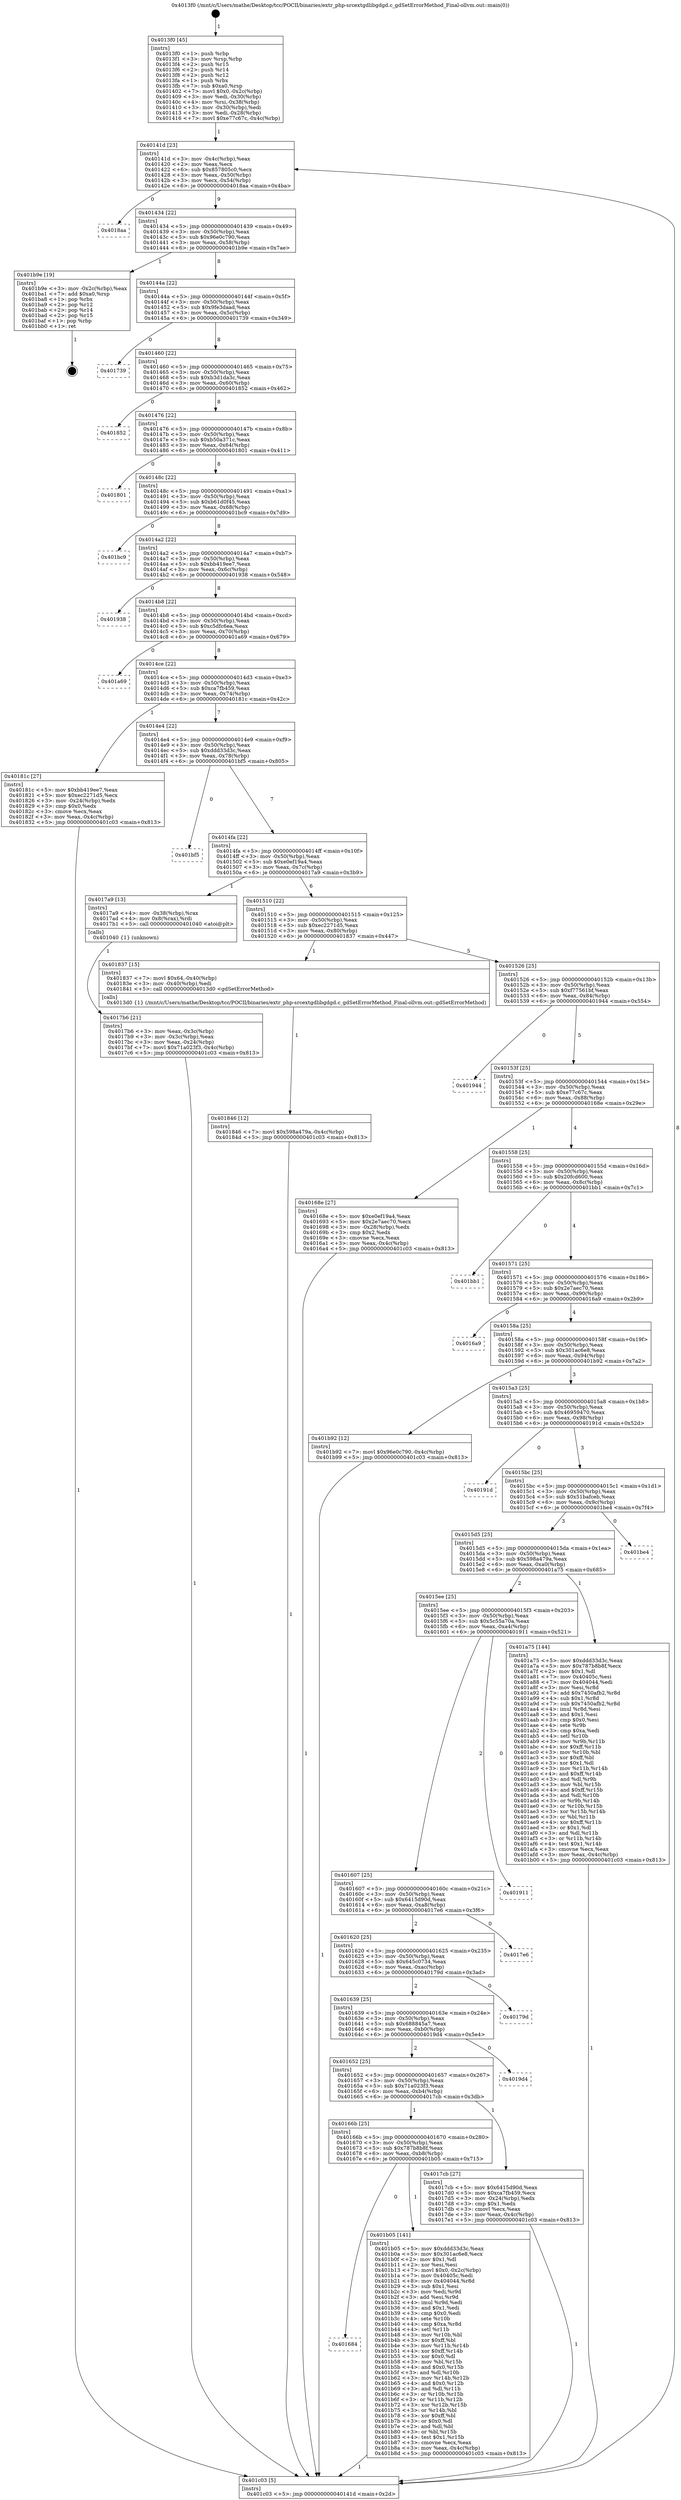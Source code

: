 digraph "0x4013f0" {
  label = "0x4013f0 (/mnt/c/Users/mathe/Desktop/tcc/POCII/binaries/extr_php-srcextgdlibgdgd.c_gdSetErrorMethod_Final-ollvm.out::main(0))"
  labelloc = "t"
  node[shape=record]

  Entry [label="",width=0.3,height=0.3,shape=circle,fillcolor=black,style=filled]
  "0x40141d" [label="{
     0x40141d [23]\l
     | [instrs]\l
     &nbsp;&nbsp;0x40141d \<+3\>: mov -0x4c(%rbp),%eax\l
     &nbsp;&nbsp;0x401420 \<+2\>: mov %eax,%ecx\l
     &nbsp;&nbsp;0x401422 \<+6\>: sub $0x857805c0,%ecx\l
     &nbsp;&nbsp;0x401428 \<+3\>: mov %eax,-0x50(%rbp)\l
     &nbsp;&nbsp;0x40142b \<+3\>: mov %ecx,-0x54(%rbp)\l
     &nbsp;&nbsp;0x40142e \<+6\>: je 00000000004018aa \<main+0x4ba\>\l
  }"]
  "0x4018aa" [label="{
     0x4018aa\l
  }", style=dashed]
  "0x401434" [label="{
     0x401434 [22]\l
     | [instrs]\l
     &nbsp;&nbsp;0x401434 \<+5\>: jmp 0000000000401439 \<main+0x49\>\l
     &nbsp;&nbsp;0x401439 \<+3\>: mov -0x50(%rbp),%eax\l
     &nbsp;&nbsp;0x40143c \<+5\>: sub $0x96e0c790,%eax\l
     &nbsp;&nbsp;0x401441 \<+3\>: mov %eax,-0x58(%rbp)\l
     &nbsp;&nbsp;0x401444 \<+6\>: je 0000000000401b9e \<main+0x7ae\>\l
  }"]
  Exit [label="",width=0.3,height=0.3,shape=circle,fillcolor=black,style=filled,peripheries=2]
  "0x401b9e" [label="{
     0x401b9e [19]\l
     | [instrs]\l
     &nbsp;&nbsp;0x401b9e \<+3\>: mov -0x2c(%rbp),%eax\l
     &nbsp;&nbsp;0x401ba1 \<+7\>: add $0xa0,%rsp\l
     &nbsp;&nbsp;0x401ba8 \<+1\>: pop %rbx\l
     &nbsp;&nbsp;0x401ba9 \<+2\>: pop %r12\l
     &nbsp;&nbsp;0x401bab \<+2\>: pop %r14\l
     &nbsp;&nbsp;0x401bad \<+2\>: pop %r15\l
     &nbsp;&nbsp;0x401baf \<+1\>: pop %rbp\l
     &nbsp;&nbsp;0x401bb0 \<+1\>: ret\l
  }"]
  "0x40144a" [label="{
     0x40144a [22]\l
     | [instrs]\l
     &nbsp;&nbsp;0x40144a \<+5\>: jmp 000000000040144f \<main+0x5f\>\l
     &nbsp;&nbsp;0x40144f \<+3\>: mov -0x50(%rbp),%eax\l
     &nbsp;&nbsp;0x401452 \<+5\>: sub $0x9fe3daad,%eax\l
     &nbsp;&nbsp;0x401457 \<+3\>: mov %eax,-0x5c(%rbp)\l
     &nbsp;&nbsp;0x40145a \<+6\>: je 0000000000401739 \<main+0x349\>\l
  }"]
  "0x401684" [label="{
     0x401684\l
  }", style=dashed]
  "0x401739" [label="{
     0x401739\l
  }", style=dashed]
  "0x401460" [label="{
     0x401460 [22]\l
     | [instrs]\l
     &nbsp;&nbsp;0x401460 \<+5\>: jmp 0000000000401465 \<main+0x75\>\l
     &nbsp;&nbsp;0x401465 \<+3\>: mov -0x50(%rbp),%eax\l
     &nbsp;&nbsp;0x401468 \<+5\>: sub $0xb3d1da3c,%eax\l
     &nbsp;&nbsp;0x40146d \<+3\>: mov %eax,-0x60(%rbp)\l
     &nbsp;&nbsp;0x401470 \<+6\>: je 0000000000401852 \<main+0x462\>\l
  }"]
  "0x401b05" [label="{
     0x401b05 [141]\l
     | [instrs]\l
     &nbsp;&nbsp;0x401b05 \<+5\>: mov $0xddd33d3c,%eax\l
     &nbsp;&nbsp;0x401b0a \<+5\>: mov $0x301ac6e8,%ecx\l
     &nbsp;&nbsp;0x401b0f \<+2\>: mov $0x1,%dl\l
     &nbsp;&nbsp;0x401b11 \<+2\>: xor %esi,%esi\l
     &nbsp;&nbsp;0x401b13 \<+7\>: movl $0x0,-0x2c(%rbp)\l
     &nbsp;&nbsp;0x401b1a \<+7\>: mov 0x40405c,%edi\l
     &nbsp;&nbsp;0x401b21 \<+8\>: mov 0x404044,%r8d\l
     &nbsp;&nbsp;0x401b29 \<+3\>: sub $0x1,%esi\l
     &nbsp;&nbsp;0x401b2c \<+3\>: mov %edi,%r9d\l
     &nbsp;&nbsp;0x401b2f \<+3\>: add %esi,%r9d\l
     &nbsp;&nbsp;0x401b32 \<+4\>: imul %r9d,%edi\l
     &nbsp;&nbsp;0x401b36 \<+3\>: and $0x1,%edi\l
     &nbsp;&nbsp;0x401b39 \<+3\>: cmp $0x0,%edi\l
     &nbsp;&nbsp;0x401b3c \<+4\>: sete %r10b\l
     &nbsp;&nbsp;0x401b40 \<+4\>: cmp $0xa,%r8d\l
     &nbsp;&nbsp;0x401b44 \<+4\>: setl %r11b\l
     &nbsp;&nbsp;0x401b48 \<+3\>: mov %r10b,%bl\l
     &nbsp;&nbsp;0x401b4b \<+3\>: xor $0xff,%bl\l
     &nbsp;&nbsp;0x401b4e \<+3\>: mov %r11b,%r14b\l
     &nbsp;&nbsp;0x401b51 \<+4\>: xor $0xff,%r14b\l
     &nbsp;&nbsp;0x401b55 \<+3\>: xor $0x0,%dl\l
     &nbsp;&nbsp;0x401b58 \<+3\>: mov %bl,%r15b\l
     &nbsp;&nbsp;0x401b5b \<+4\>: and $0x0,%r15b\l
     &nbsp;&nbsp;0x401b5f \<+3\>: and %dl,%r10b\l
     &nbsp;&nbsp;0x401b62 \<+3\>: mov %r14b,%r12b\l
     &nbsp;&nbsp;0x401b65 \<+4\>: and $0x0,%r12b\l
     &nbsp;&nbsp;0x401b69 \<+3\>: and %dl,%r11b\l
     &nbsp;&nbsp;0x401b6c \<+3\>: or %r10b,%r15b\l
     &nbsp;&nbsp;0x401b6f \<+3\>: or %r11b,%r12b\l
     &nbsp;&nbsp;0x401b72 \<+3\>: xor %r12b,%r15b\l
     &nbsp;&nbsp;0x401b75 \<+3\>: or %r14b,%bl\l
     &nbsp;&nbsp;0x401b78 \<+3\>: xor $0xff,%bl\l
     &nbsp;&nbsp;0x401b7b \<+3\>: or $0x0,%dl\l
     &nbsp;&nbsp;0x401b7e \<+2\>: and %dl,%bl\l
     &nbsp;&nbsp;0x401b80 \<+3\>: or %bl,%r15b\l
     &nbsp;&nbsp;0x401b83 \<+4\>: test $0x1,%r15b\l
     &nbsp;&nbsp;0x401b87 \<+3\>: cmovne %ecx,%eax\l
     &nbsp;&nbsp;0x401b8a \<+3\>: mov %eax,-0x4c(%rbp)\l
     &nbsp;&nbsp;0x401b8d \<+5\>: jmp 0000000000401c03 \<main+0x813\>\l
  }"]
  "0x401852" [label="{
     0x401852\l
  }", style=dashed]
  "0x401476" [label="{
     0x401476 [22]\l
     | [instrs]\l
     &nbsp;&nbsp;0x401476 \<+5\>: jmp 000000000040147b \<main+0x8b\>\l
     &nbsp;&nbsp;0x40147b \<+3\>: mov -0x50(%rbp),%eax\l
     &nbsp;&nbsp;0x40147e \<+5\>: sub $0xb50a371c,%eax\l
     &nbsp;&nbsp;0x401483 \<+3\>: mov %eax,-0x64(%rbp)\l
     &nbsp;&nbsp;0x401486 \<+6\>: je 0000000000401801 \<main+0x411\>\l
  }"]
  "0x401846" [label="{
     0x401846 [12]\l
     | [instrs]\l
     &nbsp;&nbsp;0x401846 \<+7\>: movl $0x598a479a,-0x4c(%rbp)\l
     &nbsp;&nbsp;0x40184d \<+5\>: jmp 0000000000401c03 \<main+0x813\>\l
  }"]
  "0x401801" [label="{
     0x401801\l
  }", style=dashed]
  "0x40148c" [label="{
     0x40148c [22]\l
     | [instrs]\l
     &nbsp;&nbsp;0x40148c \<+5\>: jmp 0000000000401491 \<main+0xa1\>\l
     &nbsp;&nbsp;0x401491 \<+3\>: mov -0x50(%rbp),%eax\l
     &nbsp;&nbsp;0x401494 \<+5\>: sub $0xb61d0f45,%eax\l
     &nbsp;&nbsp;0x401499 \<+3\>: mov %eax,-0x68(%rbp)\l
     &nbsp;&nbsp;0x40149c \<+6\>: je 0000000000401bc9 \<main+0x7d9\>\l
  }"]
  "0x40166b" [label="{
     0x40166b [25]\l
     | [instrs]\l
     &nbsp;&nbsp;0x40166b \<+5\>: jmp 0000000000401670 \<main+0x280\>\l
     &nbsp;&nbsp;0x401670 \<+3\>: mov -0x50(%rbp),%eax\l
     &nbsp;&nbsp;0x401673 \<+5\>: sub $0x787b8b8f,%eax\l
     &nbsp;&nbsp;0x401678 \<+6\>: mov %eax,-0xb8(%rbp)\l
     &nbsp;&nbsp;0x40167e \<+6\>: je 0000000000401b05 \<main+0x715\>\l
  }"]
  "0x401bc9" [label="{
     0x401bc9\l
  }", style=dashed]
  "0x4014a2" [label="{
     0x4014a2 [22]\l
     | [instrs]\l
     &nbsp;&nbsp;0x4014a2 \<+5\>: jmp 00000000004014a7 \<main+0xb7\>\l
     &nbsp;&nbsp;0x4014a7 \<+3\>: mov -0x50(%rbp),%eax\l
     &nbsp;&nbsp;0x4014aa \<+5\>: sub $0xbb419ee7,%eax\l
     &nbsp;&nbsp;0x4014af \<+3\>: mov %eax,-0x6c(%rbp)\l
     &nbsp;&nbsp;0x4014b2 \<+6\>: je 0000000000401938 \<main+0x548\>\l
  }"]
  "0x4017cb" [label="{
     0x4017cb [27]\l
     | [instrs]\l
     &nbsp;&nbsp;0x4017cb \<+5\>: mov $0x6415d90d,%eax\l
     &nbsp;&nbsp;0x4017d0 \<+5\>: mov $0xca7fb459,%ecx\l
     &nbsp;&nbsp;0x4017d5 \<+3\>: mov -0x24(%rbp),%edx\l
     &nbsp;&nbsp;0x4017d8 \<+3\>: cmp $0x1,%edx\l
     &nbsp;&nbsp;0x4017db \<+3\>: cmovl %ecx,%eax\l
     &nbsp;&nbsp;0x4017de \<+3\>: mov %eax,-0x4c(%rbp)\l
     &nbsp;&nbsp;0x4017e1 \<+5\>: jmp 0000000000401c03 \<main+0x813\>\l
  }"]
  "0x401938" [label="{
     0x401938\l
  }", style=dashed]
  "0x4014b8" [label="{
     0x4014b8 [22]\l
     | [instrs]\l
     &nbsp;&nbsp;0x4014b8 \<+5\>: jmp 00000000004014bd \<main+0xcd\>\l
     &nbsp;&nbsp;0x4014bd \<+3\>: mov -0x50(%rbp),%eax\l
     &nbsp;&nbsp;0x4014c0 \<+5\>: sub $0xc5dfc6ea,%eax\l
     &nbsp;&nbsp;0x4014c5 \<+3\>: mov %eax,-0x70(%rbp)\l
     &nbsp;&nbsp;0x4014c8 \<+6\>: je 0000000000401a69 \<main+0x679\>\l
  }"]
  "0x401652" [label="{
     0x401652 [25]\l
     | [instrs]\l
     &nbsp;&nbsp;0x401652 \<+5\>: jmp 0000000000401657 \<main+0x267\>\l
     &nbsp;&nbsp;0x401657 \<+3\>: mov -0x50(%rbp),%eax\l
     &nbsp;&nbsp;0x40165a \<+5\>: sub $0x71a023f3,%eax\l
     &nbsp;&nbsp;0x40165f \<+6\>: mov %eax,-0xb4(%rbp)\l
     &nbsp;&nbsp;0x401665 \<+6\>: je 00000000004017cb \<main+0x3db\>\l
  }"]
  "0x401a69" [label="{
     0x401a69\l
  }", style=dashed]
  "0x4014ce" [label="{
     0x4014ce [22]\l
     | [instrs]\l
     &nbsp;&nbsp;0x4014ce \<+5\>: jmp 00000000004014d3 \<main+0xe3\>\l
     &nbsp;&nbsp;0x4014d3 \<+3\>: mov -0x50(%rbp),%eax\l
     &nbsp;&nbsp;0x4014d6 \<+5\>: sub $0xca7fb459,%eax\l
     &nbsp;&nbsp;0x4014db \<+3\>: mov %eax,-0x74(%rbp)\l
     &nbsp;&nbsp;0x4014de \<+6\>: je 000000000040181c \<main+0x42c\>\l
  }"]
  "0x4019d4" [label="{
     0x4019d4\l
  }", style=dashed]
  "0x40181c" [label="{
     0x40181c [27]\l
     | [instrs]\l
     &nbsp;&nbsp;0x40181c \<+5\>: mov $0xbb419ee7,%eax\l
     &nbsp;&nbsp;0x401821 \<+5\>: mov $0xec2271d5,%ecx\l
     &nbsp;&nbsp;0x401826 \<+3\>: mov -0x24(%rbp),%edx\l
     &nbsp;&nbsp;0x401829 \<+3\>: cmp $0x0,%edx\l
     &nbsp;&nbsp;0x40182c \<+3\>: cmove %ecx,%eax\l
     &nbsp;&nbsp;0x40182f \<+3\>: mov %eax,-0x4c(%rbp)\l
     &nbsp;&nbsp;0x401832 \<+5\>: jmp 0000000000401c03 \<main+0x813\>\l
  }"]
  "0x4014e4" [label="{
     0x4014e4 [22]\l
     | [instrs]\l
     &nbsp;&nbsp;0x4014e4 \<+5\>: jmp 00000000004014e9 \<main+0xf9\>\l
     &nbsp;&nbsp;0x4014e9 \<+3\>: mov -0x50(%rbp),%eax\l
     &nbsp;&nbsp;0x4014ec \<+5\>: sub $0xddd33d3c,%eax\l
     &nbsp;&nbsp;0x4014f1 \<+3\>: mov %eax,-0x78(%rbp)\l
     &nbsp;&nbsp;0x4014f4 \<+6\>: je 0000000000401bf5 \<main+0x805\>\l
  }"]
  "0x401639" [label="{
     0x401639 [25]\l
     | [instrs]\l
     &nbsp;&nbsp;0x401639 \<+5\>: jmp 000000000040163e \<main+0x24e\>\l
     &nbsp;&nbsp;0x40163e \<+3\>: mov -0x50(%rbp),%eax\l
     &nbsp;&nbsp;0x401641 \<+5\>: sub $0x688845a7,%eax\l
     &nbsp;&nbsp;0x401646 \<+6\>: mov %eax,-0xb0(%rbp)\l
     &nbsp;&nbsp;0x40164c \<+6\>: je 00000000004019d4 \<main+0x5e4\>\l
  }"]
  "0x401bf5" [label="{
     0x401bf5\l
  }", style=dashed]
  "0x4014fa" [label="{
     0x4014fa [22]\l
     | [instrs]\l
     &nbsp;&nbsp;0x4014fa \<+5\>: jmp 00000000004014ff \<main+0x10f\>\l
     &nbsp;&nbsp;0x4014ff \<+3\>: mov -0x50(%rbp),%eax\l
     &nbsp;&nbsp;0x401502 \<+5\>: sub $0xe0ef19a4,%eax\l
     &nbsp;&nbsp;0x401507 \<+3\>: mov %eax,-0x7c(%rbp)\l
     &nbsp;&nbsp;0x40150a \<+6\>: je 00000000004017a9 \<main+0x3b9\>\l
  }"]
  "0x40179d" [label="{
     0x40179d\l
  }", style=dashed]
  "0x4017a9" [label="{
     0x4017a9 [13]\l
     | [instrs]\l
     &nbsp;&nbsp;0x4017a9 \<+4\>: mov -0x38(%rbp),%rax\l
     &nbsp;&nbsp;0x4017ad \<+4\>: mov 0x8(%rax),%rdi\l
     &nbsp;&nbsp;0x4017b1 \<+5\>: call 0000000000401040 \<atoi@plt\>\l
     | [calls]\l
     &nbsp;&nbsp;0x401040 \{1\} (unknown)\l
  }"]
  "0x401510" [label="{
     0x401510 [22]\l
     | [instrs]\l
     &nbsp;&nbsp;0x401510 \<+5\>: jmp 0000000000401515 \<main+0x125\>\l
     &nbsp;&nbsp;0x401515 \<+3\>: mov -0x50(%rbp),%eax\l
     &nbsp;&nbsp;0x401518 \<+5\>: sub $0xec2271d5,%eax\l
     &nbsp;&nbsp;0x40151d \<+3\>: mov %eax,-0x80(%rbp)\l
     &nbsp;&nbsp;0x401520 \<+6\>: je 0000000000401837 \<main+0x447\>\l
  }"]
  "0x401620" [label="{
     0x401620 [25]\l
     | [instrs]\l
     &nbsp;&nbsp;0x401620 \<+5\>: jmp 0000000000401625 \<main+0x235\>\l
     &nbsp;&nbsp;0x401625 \<+3\>: mov -0x50(%rbp),%eax\l
     &nbsp;&nbsp;0x401628 \<+5\>: sub $0x645c0734,%eax\l
     &nbsp;&nbsp;0x40162d \<+6\>: mov %eax,-0xac(%rbp)\l
     &nbsp;&nbsp;0x401633 \<+6\>: je 000000000040179d \<main+0x3ad\>\l
  }"]
  "0x401837" [label="{
     0x401837 [15]\l
     | [instrs]\l
     &nbsp;&nbsp;0x401837 \<+7\>: movl $0x64,-0x40(%rbp)\l
     &nbsp;&nbsp;0x40183e \<+3\>: mov -0x40(%rbp),%edi\l
     &nbsp;&nbsp;0x401841 \<+5\>: call 00000000004013d0 \<gdSetErrorMethod\>\l
     | [calls]\l
     &nbsp;&nbsp;0x4013d0 \{1\} (/mnt/c/Users/mathe/Desktop/tcc/POCII/binaries/extr_php-srcextgdlibgdgd.c_gdSetErrorMethod_Final-ollvm.out::gdSetErrorMethod)\l
  }"]
  "0x401526" [label="{
     0x401526 [25]\l
     | [instrs]\l
     &nbsp;&nbsp;0x401526 \<+5\>: jmp 000000000040152b \<main+0x13b\>\l
     &nbsp;&nbsp;0x40152b \<+3\>: mov -0x50(%rbp),%eax\l
     &nbsp;&nbsp;0x40152e \<+5\>: sub $0xf77561bf,%eax\l
     &nbsp;&nbsp;0x401533 \<+6\>: mov %eax,-0x84(%rbp)\l
     &nbsp;&nbsp;0x401539 \<+6\>: je 0000000000401944 \<main+0x554\>\l
  }"]
  "0x4017e6" [label="{
     0x4017e6\l
  }", style=dashed]
  "0x401944" [label="{
     0x401944\l
  }", style=dashed]
  "0x40153f" [label="{
     0x40153f [25]\l
     | [instrs]\l
     &nbsp;&nbsp;0x40153f \<+5\>: jmp 0000000000401544 \<main+0x154\>\l
     &nbsp;&nbsp;0x401544 \<+3\>: mov -0x50(%rbp),%eax\l
     &nbsp;&nbsp;0x401547 \<+5\>: sub $0xe77c67c,%eax\l
     &nbsp;&nbsp;0x40154c \<+6\>: mov %eax,-0x88(%rbp)\l
     &nbsp;&nbsp;0x401552 \<+6\>: je 000000000040168e \<main+0x29e\>\l
  }"]
  "0x401607" [label="{
     0x401607 [25]\l
     | [instrs]\l
     &nbsp;&nbsp;0x401607 \<+5\>: jmp 000000000040160c \<main+0x21c\>\l
     &nbsp;&nbsp;0x40160c \<+3\>: mov -0x50(%rbp),%eax\l
     &nbsp;&nbsp;0x40160f \<+5\>: sub $0x6415d90d,%eax\l
     &nbsp;&nbsp;0x401614 \<+6\>: mov %eax,-0xa8(%rbp)\l
     &nbsp;&nbsp;0x40161a \<+6\>: je 00000000004017e6 \<main+0x3f6\>\l
  }"]
  "0x40168e" [label="{
     0x40168e [27]\l
     | [instrs]\l
     &nbsp;&nbsp;0x40168e \<+5\>: mov $0xe0ef19a4,%eax\l
     &nbsp;&nbsp;0x401693 \<+5\>: mov $0x2e7aec70,%ecx\l
     &nbsp;&nbsp;0x401698 \<+3\>: mov -0x28(%rbp),%edx\l
     &nbsp;&nbsp;0x40169b \<+3\>: cmp $0x2,%edx\l
     &nbsp;&nbsp;0x40169e \<+3\>: cmovne %ecx,%eax\l
     &nbsp;&nbsp;0x4016a1 \<+3\>: mov %eax,-0x4c(%rbp)\l
     &nbsp;&nbsp;0x4016a4 \<+5\>: jmp 0000000000401c03 \<main+0x813\>\l
  }"]
  "0x401558" [label="{
     0x401558 [25]\l
     | [instrs]\l
     &nbsp;&nbsp;0x401558 \<+5\>: jmp 000000000040155d \<main+0x16d\>\l
     &nbsp;&nbsp;0x40155d \<+3\>: mov -0x50(%rbp),%eax\l
     &nbsp;&nbsp;0x401560 \<+5\>: sub $0x20fcd600,%eax\l
     &nbsp;&nbsp;0x401565 \<+6\>: mov %eax,-0x8c(%rbp)\l
     &nbsp;&nbsp;0x40156b \<+6\>: je 0000000000401bb1 \<main+0x7c1\>\l
  }"]
  "0x401c03" [label="{
     0x401c03 [5]\l
     | [instrs]\l
     &nbsp;&nbsp;0x401c03 \<+5\>: jmp 000000000040141d \<main+0x2d\>\l
  }"]
  "0x4013f0" [label="{
     0x4013f0 [45]\l
     | [instrs]\l
     &nbsp;&nbsp;0x4013f0 \<+1\>: push %rbp\l
     &nbsp;&nbsp;0x4013f1 \<+3\>: mov %rsp,%rbp\l
     &nbsp;&nbsp;0x4013f4 \<+2\>: push %r15\l
     &nbsp;&nbsp;0x4013f6 \<+2\>: push %r14\l
     &nbsp;&nbsp;0x4013f8 \<+2\>: push %r12\l
     &nbsp;&nbsp;0x4013fa \<+1\>: push %rbx\l
     &nbsp;&nbsp;0x4013fb \<+7\>: sub $0xa0,%rsp\l
     &nbsp;&nbsp;0x401402 \<+7\>: movl $0x0,-0x2c(%rbp)\l
     &nbsp;&nbsp;0x401409 \<+3\>: mov %edi,-0x30(%rbp)\l
     &nbsp;&nbsp;0x40140c \<+4\>: mov %rsi,-0x38(%rbp)\l
     &nbsp;&nbsp;0x401410 \<+3\>: mov -0x30(%rbp),%edi\l
     &nbsp;&nbsp;0x401413 \<+3\>: mov %edi,-0x28(%rbp)\l
     &nbsp;&nbsp;0x401416 \<+7\>: movl $0xe77c67c,-0x4c(%rbp)\l
  }"]
  "0x4017b6" [label="{
     0x4017b6 [21]\l
     | [instrs]\l
     &nbsp;&nbsp;0x4017b6 \<+3\>: mov %eax,-0x3c(%rbp)\l
     &nbsp;&nbsp;0x4017b9 \<+3\>: mov -0x3c(%rbp),%eax\l
     &nbsp;&nbsp;0x4017bc \<+3\>: mov %eax,-0x24(%rbp)\l
     &nbsp;&nbsp;0x4017bf \<+7\>: movl $0x71a023f3,-0x4c(%rbp)\l
     &nbsp;&nbsp;0x4017c6 \<+5\>: jmp 0000000000401c03 \<main+0x813\>\l
  }"]
  "0x401911" [label="{
     0x401911\l
  }", style=dashed]
  "0x401bb1" [label="{
     0x401bb1\l
  }", style=dashed]
  "0x401571" [label="{
     0x401571 [25]\l
     | [instrs]\l
     &nbsp;&nbsp;0x401571 \<+5\>: jmp 0000000000401576 \<main+0x186\>\l
     &nbsp;&nbsp;0x401576 \<+3\>: mov -0x50(%rbp),%eax\l
     &nbsp;&nbsp;0x401579 \<+5\>: sub $0x2e7aec70,%eax\l
     &nbsp;&nbsp;0x40157e \<+6\>: mov %eax,-0x90(%rbp)\l
     &nbsp;&nbsp;0x401584 \<+6\>: je 00000000004016a9 \<main+0x2b9\>\l
  }"]
  "0x4015ee" [label="{
     0x4015ee [25]\l
     | [instrs]\l
     &nbsp;&nbsp;0x4015ee \<+5\>: jmp 00000000004015f3 \<main+0x203\>\l
     &nbsp;&nbsp;0x4015f3 \<+3\>: mov -0x50(%rbp),%eax\l
     &nbsp;&nbsp;0x4015f6 \<+5\>: sub $0x5c55a70a,%eax\l
     &nbsp;&nbsp;0x4015fb \<+6\>: mov %eax,-0xa4(%rbp)\l
     &nbsp;&nbsp;0x401601 \<+6\>: je 0000000000401911 \<main+0x521\>\l
  }"]
  "0x4016a9" [label="{
     0x4016a9\l
  }", style=dashed]
  "0x40158a" [label="{
     0x40158a [25]\l
     | [instrs]\l
     &nbsp;&nbsp;0x40158a \<+5\>: jmp 000000000040158f \<main+0x19f\>\l
     &nbsp;&nbsp;0x40158f \<+3\>: mov -0x50(%rbp),%eax\l
     &nbsp;&nbsp;0x401592 \<+5\>: sub $0x301ac6e8,%eax\l
     &nbsp;&nbsp;0x401597 \<+6\>: mov %eax,-0x94(%rbp)\l
     &nbsp;&nbsp;0x40159d \<+6\>: je 0000000000401b92 \<main+0x7a2\>\l
  }"]
  "0x401a75" [label="{
     0x401a75 [144]\l
     | [instrs]\l
     &nbsp;&nbsp;0x401a75 \<+5\>: mov $0xddd33d3c,%eax\l
     &nbsp;&nbsp;0x401a7a \<+5\>: mov $0x787b8b8f,%ecx\l
     &nbsp;&nbsp;0x401a7f \<+2\>: mov $0x1,%dl\l
     &nbsp;&nbsp;0x401a81 \<+7\>: mov 0x40405c,%esi\l
     &nbsp;&nbsp;0x401a88 \<+7\>: mov 0x404044,%edi\l
     &nbsp;&nbsp;0x401a8f \<+3\>: mov %esi,%r8d\l
     &nbsp;&nbsp;0x401a92 \<+7\>: add $0x7450afb2,%r8d\l
     &nbsp;&nbsp;0x401a99 \<+4\>: sub $0x1,%r8d\l
     &nbsp;&nbsp;0x401a9d \<+7\>: sub $0x7450afb2,%r8d\l
     &nbsp;&nbsp;0x401aa4 \<+4\>: imul %r8d,%esi\l
     &nbsp;&nbsp;0x401aa8 \<+3\>: and $0x1,%esi\l
     &nbsp;&nbsp;0x401aab \<+3\>: cmp $0x0,%esi\l
     &nbsp;&nbsp;0x401aae \<+4\>: sete %r9b\l
     &nbsp;&nbsp;0x401ab2 \<+3\>: cmp $0xa,%edi\l
     &nbsp;&nbsp;0x401ab5 \<+4\>: setl %r10b\l
     &nbsp;&nbsp;0x401ab9 \<+3\>: mov %r9b,%r11b\l
     &nbsp;&nbsp;0x401abc \<+4\>: xor $0xff,%r11b\l
     &nbsp;&nbsp;0x401ac0 \<+3\>: mov %r10b,%bl\l
     &nbsp;&nbsp;0x401ac3 \<+3\>: xor $0xff,%bl\l
     &nbsp;&nbsp;0x401ac6 \<+3\>: xor $0x1,%dl\l
     &nbsp;&nbsp;0x401ac9 \<+3\>: mov %r11b,%r14b\l
     &nbsp;&nbsp;0x401acc \<+4\>: and $0xff,%r14b\l
     &nbsp;&nbsp;0x401ad0 \<+3\>: and %dl,%r9b\l
     &nbsp;&nbsp;0x401ad3 \<+3\>: mov %bl,%r15b\l
     &nbsp;&nbsp;0x401ad6 \<+4\>: and $0xff,%r15b\l
     &nbsp;&nbsp;0x401ada \<+3\>: and %dl,%r10b\l
     &nbsp;&nbsp;0x401add \<+3\>: or %r9b,%r14b\l
     &nbsp;&nbsp;0x401ae0 \<+3\>: or %r10b,%r15b\l
     &nbsp;&nbsp;0x401ae3 \<+3\>: xor %r15b,%r14b\l
     &nbsp;&nbsp;0x401ae6 \<+3\>: or %bl,%r11b\l
     &nbsp;&nbsp;0x401ae9 \<+4\>: xor $0xff,%r11b\l
     &nbsp;&nbsp;0x401aed \<+3\>: or $0x1,%dl\l
     &nbsp;&nbsp;0x401af0 \<+3\>: and %dl,%r11b\l
     &nbsp;&nbsp;0x401af3 \<+3\>: or %r11b,%r14b\l
     &nbsp;&nbsp;0x401af6 \<+4\>: test $0x1,%r14b\l
     &nbsp;&nbsp;0x401afa \<+3\>: cmovne %ecx,%eax\l
     &nbsp;&nbsp;0x401afd \<+3\>: mov %eax,-0x4c(%rbp)\l
     &nbsp;&nbsp;0x401b00 \<+5\>: jmp 0000000000401c03 \<main+0x813\>\l
  }"]
  "0x401b92" [label="{
     0x401b92 [12]\l
     | [instrs]\l
     &nbsp;&nbsp;0x401b92 \<+7\>: movl $0x96e0c790,-0x4c(%rbp)\l
     &nbsp;&nbsp;0x401b99 \<+5\>: jmp 0000000000401c03 \<main+0x813\>\l
  }"]
  "0x4015a3" [label="{
     0x4015a3 [25]\l
     | [instrs]\l
     &nbsp;&nbsp;0x4015a3 \<+5\>: jmp 00000000004015a8 \<main+0x1b8\>\l
     &nbsp;&nbsp;0x4015a8 \<+3\>: mov -0x50(%rbp),%eax\l
     &nbsp;&nbsp;0x4015ab \<+5\>: sub $0x46959470,%eax\l
     &nbsp;&nbsp;0x4015b0 \<+6\>: mov %eax,-0x98(%rbp)\l
     &nbsp;&nbsp;0x4015b6 \<+6\>: je 000000000040191d \<main+0x52d\>\l
  }"]
  "0x4015d5" [label="{
     0x4015d5 [25]\l
     | [instrs]\l
     &nbsp;&nbsp;0x4015d5 \<+5\>: jmp 00000000004015da \<main+0x1ea\>\l
     &nbsp;&nbsp;0x4015da \<+3\>: mov -0x50(%rbp),%eax\l
     &nbsp;&nbsp;0x4015dd \<+5\>: sub $0x598a479a,%eax\l
     &nbsp;&nbsp;0x4015e2 \<+6\>: mov %eax,-0xa0(%rbp)\l
     &nbsp;&nbsp;0x4015e8 \<+6\>: je 0000000000401a75 \<main+0x685\>\l
  }"]
  "0x40191d" [label="{
     0x40191d\l
  }", style=dashed]
  "0x4015bc" [label="{
     0x4015bc [25]\l
     | [instrs]\l
     &nbsp;&nbsp;0x4015bc \<+5\>: jmp 00000000004015c1 \<main+0x1d1\>\l
     &nbsp;&nbsp;0x4015c1 \<+3\>: mov -0x50(%rbp),%eax\l
     &nbsp;&nbsp;0x4015c4 \<+5\>: sub $0x51bafceb,%eax\l
     &nbsp;&nbsp;0x4015c9 \<+6\>: mov %eax,-0x9c(%rbp)\l
     &nbsp;&nbsp;0x4015cf \<+6\>: je 0000000000401be4 \<main+0x7f4\>\l
  }"]
  "0x401be4" [label="{
     0x401be4\l
  }", style=dashed]
  Entry -> "0x4013f0" [label=" 1"]
  "0x40141d" -> "0x4018aa" [label=" 0"]
  "0x40141d" -> "0x401434" [label=" 9"]
  "0x401b9e" -> Exit [label=" 1"]
  "0x401434" -> "0x401b9e" [label=" 1"]
  "0x401434" -> "0x40144a" [label=" 8"]
  "0x401b92" -> "0x401c03" [label=" 1"]
  "0x40144a" -> "0x401739" [label=" 0"]
  "0x40144a" -> "0x401460" [label=" 8"]
  "0x401b05" -> "0x401c03" [label=" 1"]
  "0x401460" -> "0x401852" [label=" 0"]
  "0x401460" -> "0x401476" [label=" 8"]
  "0x40166b" -> "0x401684" [label=" 0"]
  "0x401476" -> "0x401801" [label=" 0"]
  "0x401476" -> "0x40148c" [label=" 8"]
  "0x40166b" -> "0x401b05" [label=" 1"]
  "0x40148c" -> "0x401bc9" [label=" 0"]
  "0x40148c" -> "0x4014a2" [label=" 8"]
  "0x401a75" -> "0x401c03" [label=" 1"]
  "0x4014a2" -> "0x401938" [label=" 0"]
  "0x4014a2" -> "0x4014b8" [label=" 8"]
  "0x401846" -> "0x401c03" [label=" 1"]
  "0x4014b8" -> "0x401a69" [label=" 0"]
  "0x4014b8" -> "0x4014ce" [label=" 8"]
  "0x40181c" -> "0x401c03" [label=" 1"]
  "0x4014ce" -> "0x40181c" [label=" 1"]
  "0x4014ce" -> "0x4014e4" [label=" 7"]
  "0x4017cb" -> "0x401c03" [label=" 1"]
  "0x4014e4" -> "0x401bf5" [label=" 0"]
  "0x4014e4" -> "0x4014fa" [label=" 7"]
  "0x401652" -> "0x4017cb" [label=" 1"]
  "0x4014fa" -> "0x4017a9" [label=" 1"]
  "0x4014fa" -> "0x401510" [label=" 6"]
  "0x401837" -> "0x401846" [label=" 1"]
  "0x401510" -> "0x401837" [label=" 1"]
  "0x401510" -> "0x401526" [label=" 5"]
  "0x401639" -> "0x4019d4" [label=" 0"]
  "0x401526" -> "0x401944" [label=" 0"]
  "0x401526" -> "0x40153f" [label=" 5"]
  "0x401652" -> "0x40166b" [label=" 1"]
  "0x40153f" -> "0x40168e" [label=" 1"]
  "0x40153f" -> "0x401558" [label=" 4"]
  "0x40168e" -> "0x401c03" [label=" 1"]
  "0x4013f0" -> "0x40141d" [label=" 1"]
  "0x401c03" -> "0x40141d" [label=" 8"]
  "0x4017a9" -> "0x4017b6" [label=" 1"]
  "0x4017b6" -> "0x401c03" [label=" 1"]
  "0x401620" -> "0x40179d" [label=" 0"]
  "0x401558" -> "0x401bb1" [label=" 0"]
  "0x401558" -> "0x401571" [label=" 4"]
  "0x401639" -> "0x401652" [label=" 2"]
  "0x401571" -> "0x4016a9" [label=" 0"]
  "0x401571" -> "0x40158a" [label=" 4"]
  "0x401607" -> "0x4017e6" [label=" 0"]
  "0x40158a" -> "0x401b92" [label=" 1"]
  "0x40158a" -> "0x4015a3" [label=" 3"]
  "0x401620" -> "0x401639" [label=" 2"]
  "0x4015a3" -> "0x40191d" [label=" 0"]
  "0x4015a3" -> "0x4015bc" [label=" 3"]
  "0x4015ee" -> "0x401911" [label=" 0"]
  "0x4015bc" -> "0x401be4" [label=" 0"]
  "0x4015bc" -> "0x4015d5" [label=" 3"]
  "0x4015ee" -> "0x401607" [label=" 2"]
  "0x4015d5" -> "0x401a75" [label=" 1"]
  "0x4015d5" -> "0x4015ee" [label=" 2"]
  "0x401607" -> "0x401620" [label=" 2"]
}
